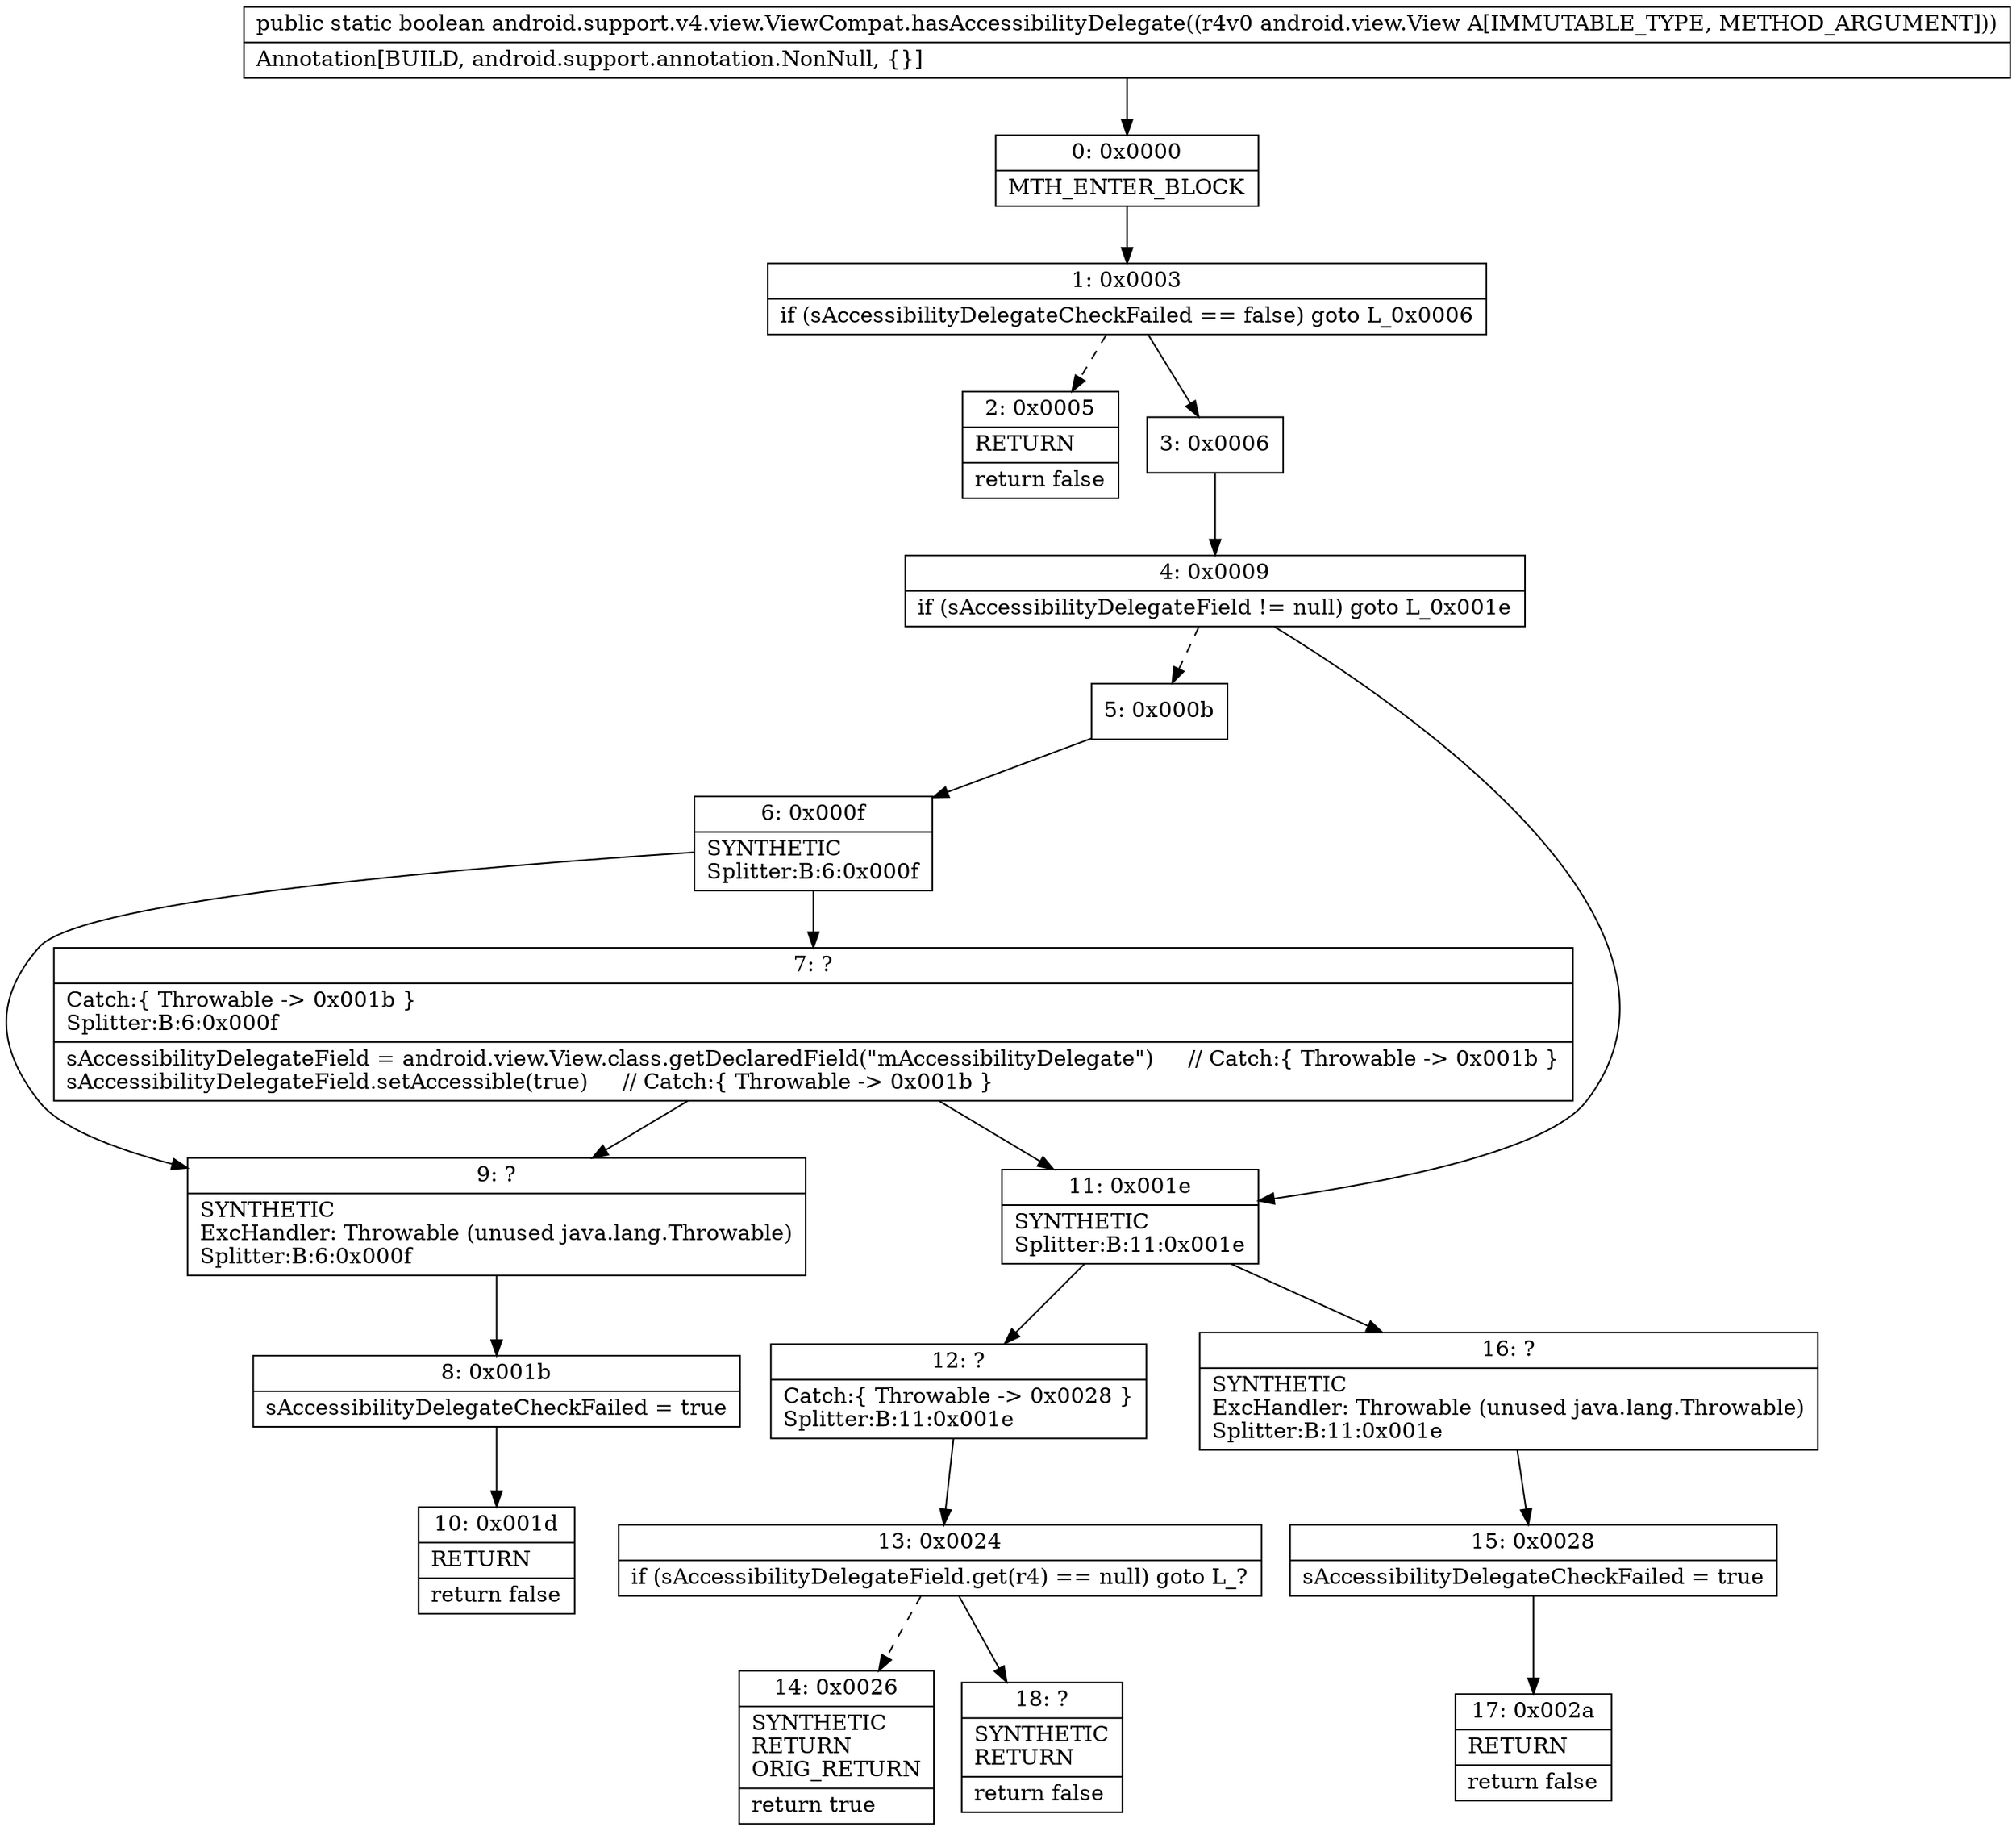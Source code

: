 digraph "CFG forandroid.support.v4.view.ViewCompat.hasAccessibilityDelegate(Landroid\/view\/View;)Z" {
Node_0 [shape=record,label="{0\:\ 0x0000|MTH_ENTER_BLOCK\l}"];
Node_1 [shape=record,label="{1\:\ 0x0003|if (sAccessibilityDelegateCheckFailed == false) goto L_0x0006\l}"];
Node_2 [shape=record,label="{2\:\ 0x0005|RETURN\l|return false\l}"];
Node_3 [shape=record,label="{3\:\ 0x0006}"];
Node_4 [shape=record,label="{4\:\ 0x0009|if (sAccessibilityDelegateField != null) goto L_0x001e\l}"];
Node_5 [shape=record,label="{5\:\ 0x000b}"];
Node_6 [shape=record,label="{6\:\ 0x000f|SYNTHETIC\lSplitter:B:6:0x000f\l}"];
Node_7 [shape=record,label="{7\:\ ?|Catch:\{ Throwable \-\> 0x001b \}\lSplitter:B:6:0x000f\l|sAccessibilityDelegateField = android.view.View.class.getDeclaredField(\"mAccessibilityDelegate\")     \/\/ Catch:\{ Throwable \-\> 0x001b \}\lsAccessibilityDelegateField.setAccessible(true)     \/\/ Catch:\{ Throwable \-\> 0x001b \}\l}"];
Node_8 [shape=record,label="{8\:\ 0x001b|sAccessibilityDelegateCheckFailed = true\l}"];
Node_9 [shape=record,label="{9\:\ ?|SYNTHETIC\lExcHandler: Throwable (unused java.lang.Throwable)\lSplitter:B:6:0x000f\l}"];
Node_10 [shape=record,label="{10\:\ 0x001d|RETURN\l|return false\l}"];
Node_11 [shape=record,label="{11\:\ 0x001e|SYNTHETIC\lSplitter:B:11:0x001e\l}"];
Node_12 [shape=record,label="{12\:\ ?|Catch:\{ Throwable \-\> 0x0028 \}\lSplitter:B:11:0x001e\l}"];
Node_13 [shape=record,label="{13\:\ 0x0024|if (sAccessibilityDelegateField.get(r4) == null) goto L_?\l}"];
Node_14 [shape=record,label="{14\:\ 0x0026|SYNTHETIC\lRETURN\lORIG_RETURN\l|return true\l}"];
Node_15 [shape=record,label="{15\:\ 0x0028|sAccessibilityDelegateCheckFailed = true\l}"];
Node_16 [shape=record,label="{16\:\ ?|SYNTHETIC\lExcHandler: Throwable (unused java.lang.Throwable)\lSplitter:B:11:0x001e\l}"];
Node_17 [shape=record,label="{17\:\ 0x002a|RETURN\l|return false\l}"];
Node_18 [shape=record,label="{18\:\ ?|SYNTHETIC\lRETURN\l|return false\l}"];
MethodNode[shape=record,label="{public static boolean android.support.v4.view.ViewCompat.hasAccessibilityDelegate((r4v0 android.view.View A[IMMUTABLE_TYPE, METHOD_ARGUMENT]))  | Annotation[BUILD, android.support.annotation.NonNull, \{\}]\l}"];
MethodNode -> Node_0;
Node_0 -> Node_1;
Node_1 -> Node_2[style=dashed];
Node_1 -> Node_3;
Node_3 -> Node_4;
Node_4 -> Node_5[style=dashed];
Node_4 -> Node_11;
Node_5 -> Node_6;
Node_6 -> Node_7;
Node_6 -> Node_9;
Node_7 -> Node_9;
Node_7 -> Node_11;
Node_8 -> Node_10;
Node_9 -> Node_8;
Node_11 -> Node_12;
Node_11 -> Node_16;
Node_12 -> Node_13;
Node_13 -> Node_14[style=dashed];
Node_13 -> Node_18;
Node_15 -> Node_17;
Node_16 -> Node_15;
}

